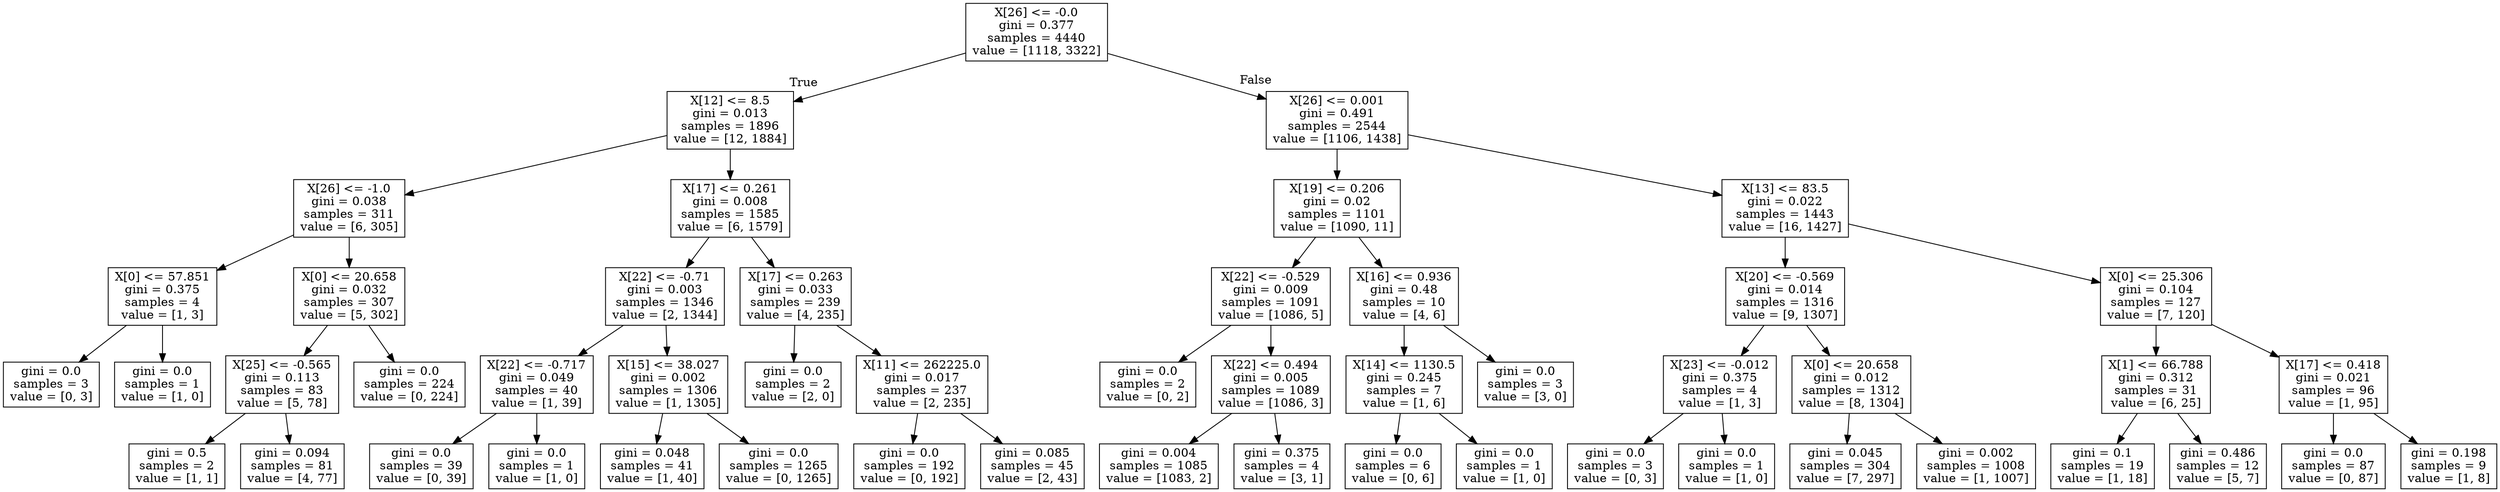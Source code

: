 digraph Tree {
node [shape=box] ;
0 [label="X[26] <= -0.0\ngini = 0.377\nsamples = 4440\nvalue = [1118, 3322]"] ;
1 [label="X[12] <= 8.5\ngini = 0.013\nsamples = 1896\nvalue = [12, 1884]"] ;
0 -> 1 [labeldistance=2.5, labelangle=45, headlabel="True"] ;
2 [label="X[26] <= -1.0\ngini = 0.038\nsamples = 311\nvalue = [6, 305]"] ;
1 -> 2 ;
3 [label="X[0] <= 57.851\ngini = 0.375\nsamples = 4\nvalue = [1, 3]"] ;
2 -> 3 ;
4 [label="gini = 0.0\nsamples = 3\nvalue = [0, 3]"] ;
3 -> 4 ;
5 [label="gini = 0.0\nsamples = 1\nvalue = [1, 0]"] ;
3 -> 5 ;
6 [label="X[0] <= 20.658\ngini = 0.032\nsamples = 307\nvalue = [5, 302]"] ;
2 -> 6 ;
7 [label="X[25] <= -0.565\ngini = 0.113\nsamples = 83\nvalue = [5, 78]"] ;
6 -> 7 ;
8 [label="gini = 0.5\nsamples = 2\nvalue = [1, 1]"] ;
7 -> 8 ;
9 [label="gini = 0.094\nsamples = 81\nvalue = [4, 77]"] ;
7 -> 9 ;
10 [label="gini = 0.0\nsamples = 224\nvalue = [0, 224]"] ;
6 -> 10 ;
11 [label="X[17] <= 0.261\ngini = 0.008\nsamples = 1585\nvalue = [6, 1579]"] ;
1 -> 11 ;
12 [label="X[22] <= -0.71\ngini = 0.003\nsamples = 1346\nvalue = [2, 1344]"] ;
11 -> 12 ;
13 [label="X[22] <= -0.717\ngini = 0.049\nsamples = 40\nvalue = [1, 39]"] ;
12 -> 13 ;
14 [label="gini = 0.0\nsamples = 39\nvalue = [0, 39]"] ;
13 -> 14 ;
15 [label="gini = 0.0\nsamples = 1\nvalue = [1, 0]"] ;
13 -> 15 ;
16 [label="X[15] <= 38.027\ngini = 0.002\nsamples = 1306\nvalue = [1, 1305]"] ;
12 -> 16 ;
17 [label="gini = 0.048\nsamples = 41\nvalue = [1, 40]"] ;
16 -> 17 ;
18 [label="gini = 0.0\nsamples = 1265\nvalue = [0, 1265]"] ;
16 -> 18 ;
19 [label="X[17] <= 0.263\ngini = 0.033\nsamples = 239\nvalue = [4, 235]"] ;
11 -> 19 ;
20 [label="gini = 0.0\nsamples = 2\nvalue = [2, 0]"] ;
19 -> 20 ;
21 [label="X[11] <= 262225.0\ngini = 0.017\nsamples = 237\nvalue = [2, 235]"] ;
19 -> 21 ;
22 [label="gini = 0.0\nsamples = 192\nvalue = [0, 192]"] ;
21 -> 22 ;
23 [label="gini = 0.085\nsamples = 45\nvalue = [2, 43]"] ;
21 -> 23 ;
24 [label="X[26] <= 0.001\ngini = 0.491\nsamples = 2544\nvalue = [1106, 1438]"] ;
0 -> 24 [labeldistance=2.5, labelangle=-45, headlabel="False"] ;
25 [label="X[19] <= 0.206\ngini = 0.02\nsamples = 1101\nvalue = [1090, 11]"] ;
24 -> 25 ;
26 [label="X[22] <= -0.529\ngini = 0.009\nsamples = 1091\nvalue = [1086, 5]"] ;
25 -> 26 ;
27 [label="gini = 0.0\nsamples = 2\nvalue = [0, 2]"] ;
26 -> 27 ;
28 [label="X[22] <= 0.494\ngini = 0.005\nsamples = 1089\nvalue = [1086, 3]"] ;
26 -> 28 ;
29 [label="gini = 0.004\nsamples = 1085\nvalue = [1083, 2]"] ;
28 -> 29 ;
30 [label="gini = 0.375\nsamples = 4\nvalue = [3, 1]"] ;
28 -> 30 ;
31 [label="X[16] <= 0.936\ngini = 0.48\nsamples = 10\nvalue = [4, 6]"] ;
25 -> 31 ;
32 [label="X[14] <= 1130.5\ngini = 0.245\nsamples = 7\nvalue = [1, 6]"] ;
31 -> 32 ;
33 [label="gini = 0.0\nsamples = 6\nvalue = [0, 6]"] ;
32 -> 33 ;
34 [label="gini = 0.0\nsamples = 1\nvalue = [1, 0]"] ;
32 -> 34 ;
35 [label="gini = 0.0\nsamples = 3\nvalue = [3, 0]"] ;
31 -> 35 ;
36 [label="X[13] <= 83.5\ngini = 0.022\nsamples = 1443\nvalue = [16, 1427]"] ;
24 -> 36 ;
37 [label="X[20] <= -0.569\ngini = 0.014\nsamples = 1316\nvalue = [9, 1307]"] ;
36 -> 37 ;
38 [label="X[23] <= -0.012\ngini = 0.375\nsamples = 4\nvalue = [1, 3]"] ;
37 -> 38 ;
39 [label="gini = 0.0\nsamples = 3\nvalue = [0, 3]"] ;
38 -> 39 ;
40 [label="gini = 0.0\nsamples = 1\nvalue = [1, 0]"] ;
38 -> 40 ;
41 [label="X[0] <= 20.658\ngini = 0.012\nsamples = 1312\nvalue = [8, 1304]"] ;
37 -> 41 ;
42 [label="gini = 0.045\nsamples = 304\nvalue = [7, 297]"] ;
41 -> 42 ;
43 [label="gini = 0.002\nsamples = 1008\nvalue = [1, 1007]"] ;
41 -> 43 ;
44 [label="X[0] <= 25.306\ngini = 0.104\nsamples = 127\nvalue = [7, 120]"] ;
36 -> 44 ;
45 [label="X[1] <= 66.788\ngini = 0.312\nsamples = 31\nvalue = [6, 25]"] ;
44 -> 45 ;
46 [label="gini = 0.1\nsamples = 19\nvalue = [1, 18]"] ;
45 -> 46 ;
47 [label="gini = 0.486\nsamples = 12\nvalue = [5, 7]"] ;
45 -> 47 ;
48 [label="X[17] <= 0.418\ngini = 0.021\nsamples = 96\nvalue = [1, 95]"] ;
44 -> 48 ;
49 [label="gini = 0.0\nsamples = 87\nvalue = [0, 87]"] ;
48 -> 49 ;
50 [label="gini = 0.198\nsamples = 9\nvalue = [1, 8]"] ;
48 -> 50 ;
}
